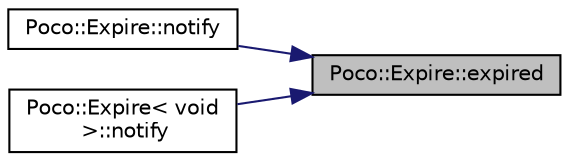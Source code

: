 digraph "Poco::Expire::expired"
{
 // LATEX_PDF_SIZE
  edge [fontname="Helvetica",fontsize="10",labelfontname="Helvetica",labelfontsize="10"];
  node [fontname="Helvetica",fontsize="10",shape=record];
  rankdir="RL";
  Node1 [label="Poco::Expire::expired",height=0.2,width=0.4,color="black", fillcolor="grey75", style="filled", fontcolor="black",tooltip=" "];
  Node1 -> Node2 [dir="back",color="midnightblue",fontsize="10",style="solid"];
  Node2 [label="Poco::Expire::notify",height=0.2,width=0.4,color="black", fillcolor="white", style="filled",URL="$classPoco_1_1Expire.html#add1265da37134a4f97cd5d05edbd385a",tooltip=" "];
  Node1 -> Node3 [dir="back",color="midnightblue",fontsize="10",style="solid"];
  Node3 [label="Poco::Expire\< void\l \>::notify",height=0.2,width=0.4,color="black", fillcolor="white", style="filled",URL="$classPoco_1_1Expire_3_01void_01_4.html#af3f72ea9f4d8755a960ef6094fc20253",tooltip=" "];
}
